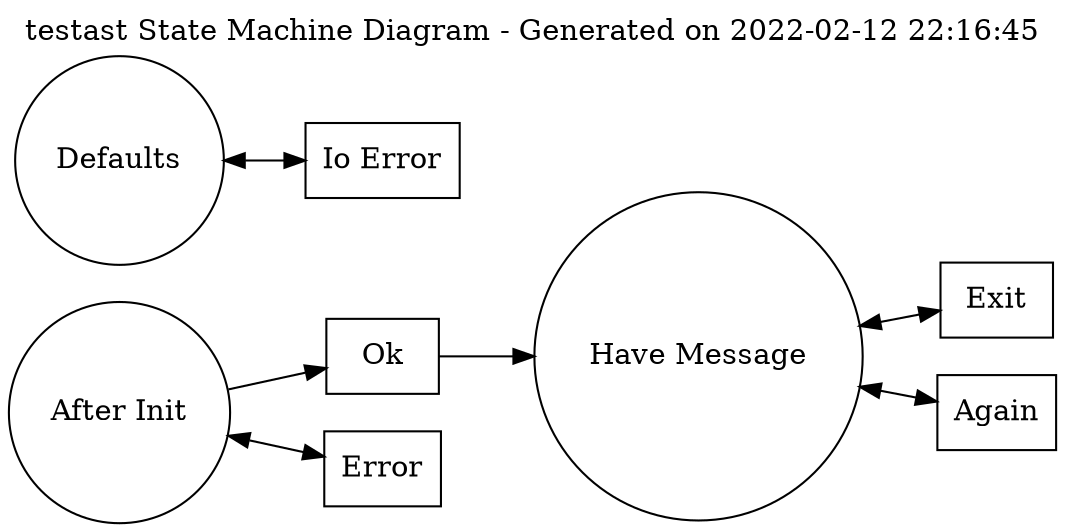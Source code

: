 digraph finite_state_machine {
rankdir=LR;
graph [ dpi = 700 ];
size="24,24";
node [shape = circle, label="Have Message"] "Have Message_State";
node [shape = circle, label="Defaults"] "Defaults_State";
node [shape = circle, label="After Init"] "After Init_State";
node [shape = box, label="Io Error"] "Io Error_Event";
node [shape = box, label="Ok"] "Ok_Event";
node [shape = box, label="Error"] "Error_Event";
node [shape = box, label="Exit"] "Exit_Event";
node [shape = box, label="Again"] "Again_Event";
edge [dir="forward"] "After Init_State" -> "Ok_Event";
edge [dir="forward"] "Ok_Event" -> "Have Message_State";
edge [dir="both"] "After Init_State" -> "Error_Event";
edge [dir="both"] "Have Message_State" -> "Again_Event";
edge [dir="both"] "Have Message_State" -> "Exit_Event";
edge [dir="both"] "Defaults_State" -> "Io Error_Event";
labelloc="t";
label="testast State Machine Diagram - Generated on 2022-02-12 22:16:45";
}
